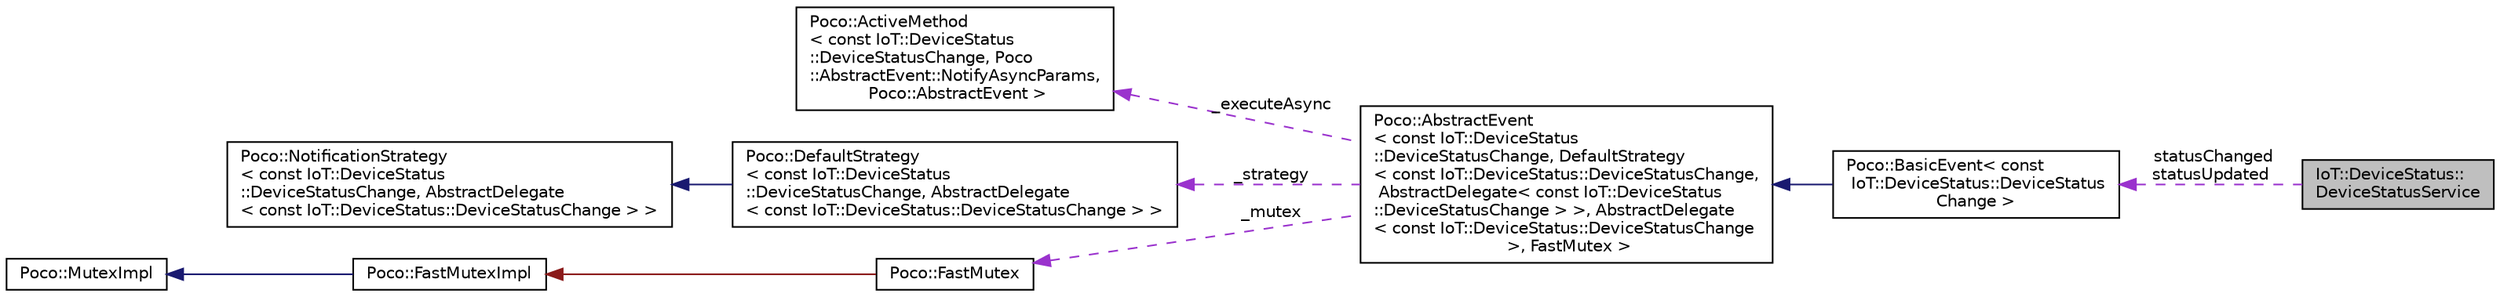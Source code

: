 digraph "IoT::DeviceStatus::DeviceStatusService"
{
 // LATEX_PDF_SIZE
  edge [fontname="Helvetica",fontsize="10",labelfontname="Helvetica",labelfontsize="10"];
  node [fontname="Helvetica",fontsize="10",shape=record];
  rankdir="LR";
  Node1 [label="IoT::DeviceStatus::\lDeviceStatusService",height=0.2,width=0.4,color="black", fillcolor="grey75", style="filled", fontcolor="black",tooltip=" "];
  Node2 -> Node1 [dir="back",color="darkorchid3",fontsize="10",style="dashed",label=" statusChanged\nstatusUpdated" ,fontname="Helvetica"];
  Node2 [label="Poco::BasicEvent\< const\l IoT::DeviceStatus::DeviceStatus\lChange \>",height=0.2,width=0.4,color="black", fillcolor="white", style="filled",URL="$classPoco_1_1BasicEvent.html",tooltip=" "];
  Node3 -> Node2 [dir="back",color="midnightblue",fontsize="10",style="solid",fontname="Helvetica"];
  Node3 [label="Poco::AbstractEvent\l\< const IoT::DeviceStatus\l::DeviceStatusChange, DefaultStrategy\l\< const IoT::DeviceStatus::DeviceStatusChange,\l AbstractDelegate\< const IoT::DeviceStatus\l::DeviceStatusChange \> \>, AbstractDelegate\l\< const IoT::DeviceStatus::DeviceStatusChange\l \>, FastMutex \>",height=0.2,width=0.4,color="black", fillcolor="white", style="filled",URL="$classPoco_1_1AbstractEvent.html",tooltip=" "];
  Node4 -> Node3 [dir="back",color="darkorchid3",fontsize="10",style="dashed",label=" _executeAsync" ,fontname="Helvetica"];
  Node4 [label="Poco::ActiveMethod\l\< const IoT::DeviceStatus\l::DeviceStatusChange, Poco\l::AbstractEvent::NotifyAsyncParams,\l Poco::AbstractEvent \>",height=0.2,width=0.4,color="black", fillcolor="white", style="filled",URL="$classPoco_1_1ActiveMethod.html",tooltip=" "];
  Node5 -> Node3 [dir="back",color="darkorchid3",fontsize="10",style="dashed",label=" _strategy" ,fontname="Helvetica"];
  Node5 [label="Poco::DefaultStrategy\l\< const IoT::DeviceStatus\l::DeviceStatusChange, AbstractDelegate\l\< const IoT::DeviceStatus::DeviceStatusChange \> \>",height=0.2,width=0.4,color="black", fillcolor="white", style="filled",URL="$classPoco_1_1DefaultStrategy.html",tooltip=" "];
  Node6 -> Node5 [dir="back",color="midnightblue",fontsize="10",style="solid",fontname="Helvetica"];
  Node6 [label="Poco::NotificationStrategy\l\< const IoT::DeviceStatus\l::DeviceStatusChange, AbstractDelegate\l\< const IoT::DeviceStatus::DeviceStatusChange \> \>",height=0.2,width=0.4,color="black", fillcolor="white", style="filled",URL="$classPoco_1_1NotificationStrategy.html",tooltip=" "];
  Node7 -> Node3 [dir="back",color="darkorchid3",fontsize="10",style="dashed",label=" _mutex" ,fontname="Helvetica"];
  Node7 [label="Poco::FastMutex",height=0.2,width=0.4,color="black", fillcolor="white", style="filled",URL="$classPoco_1_1FastMutex.html",tooltip=" "];
  Node8 -> Node7 [dir="back",color="firebrick4",fontsize="10",style="solid",fontname="Helvetica"];
  Node8 [label="Poco::FastMutexImpl",height=0.2,width=0.4,color="black", fillcolor="white", style="filled",URL="$classPoco_1_1FastMutexImpl.html",tooltip=" "];
  Node9 -> Node8 [dir="back",color="midnightblue",fontsize="10",style="solid",fontname="Helvetica"];
  Node9 [label="Poco::MutexImpl",height=0.2,width=0.4,color="black", fillcolor="white", style="filled",URL="$classPoco_1_1MutexImpl.html",tooltip=" "];
}
